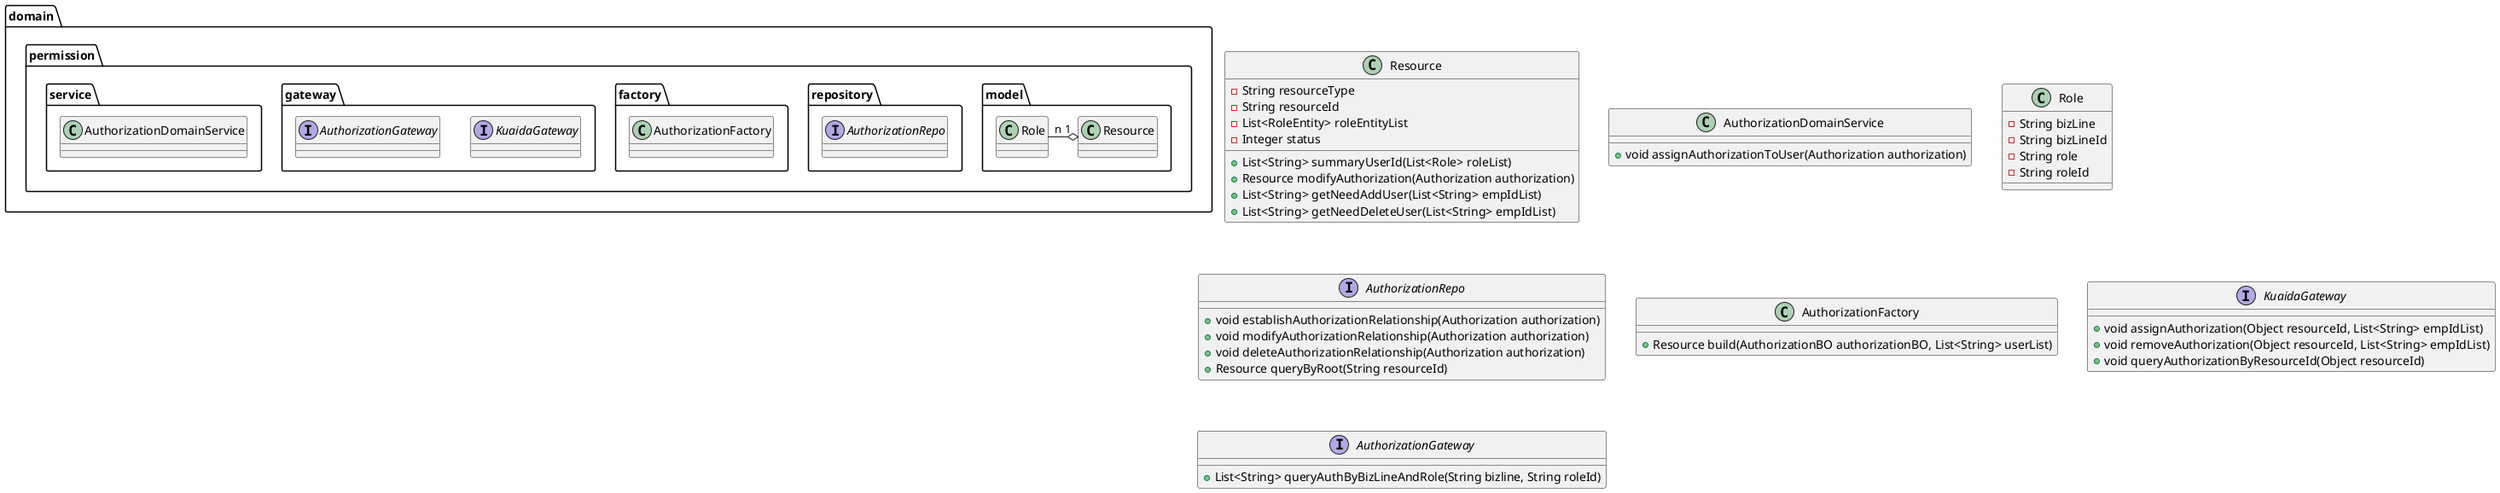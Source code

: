 @startuml

package domain.permission {

   package model {
       class Resource
       class Role
   }
package repository {
   interface AuthorizationRepo
}

package factory {
    class AuthorizationFactory
 }


package gateway {
    interface KuaidaGateway
    interface AuthorizationGateway
}

package service {
    class AuthorizationDomainService
}

Resource "1" o-left- "n" Role

}


class Resource {
     - String resourceType
     - String resourceId
     - List<RoleEntity> roleEntityList
     - Integer status
     + List<String> summaryUserId(List<Role> roleList)
     + Resource modifyAuthorization(Authorization authorization)
     + List<String> getNeedAddUser(List<String> empIdList)
     + List<String> getNeedDeleteUser(List<String> empIdList)
}

class AuthorizationDomainService {
     + void assignAuthorizationToUser(Authorization authorization)
}


class Role {
     - String bizLine
     - String bizLineId
     - String role
     - String roleId
}
interface AuthorizationRepo  {
    + void establishAuthorizationRelationship(Authorization authorization)
    + void modifyAuthorizationRelationship(Authorization authorization)
    + void deleteAuthorizationRelationship(Authorization authorization)
    + Resource queryByRoot(String resourceId)
}

class AuthorizationFactory {
    + Resource build(AuthorizationBO authorizationBO, List<String> userList)
}

interface KuaidaGateway {
     + void assignAuthorization(Object resourceId, List<String> empIdList)
     + void removeAuthorization(Object resourceId, List<String> empIdList)
     + void queryAuthorizationByResourceId(Object resourceId)
}

interface AuthorizationGateway {
     + List<String> queryAuthByBizLineAndRole(String bizline, String roleId)
}

@enduml